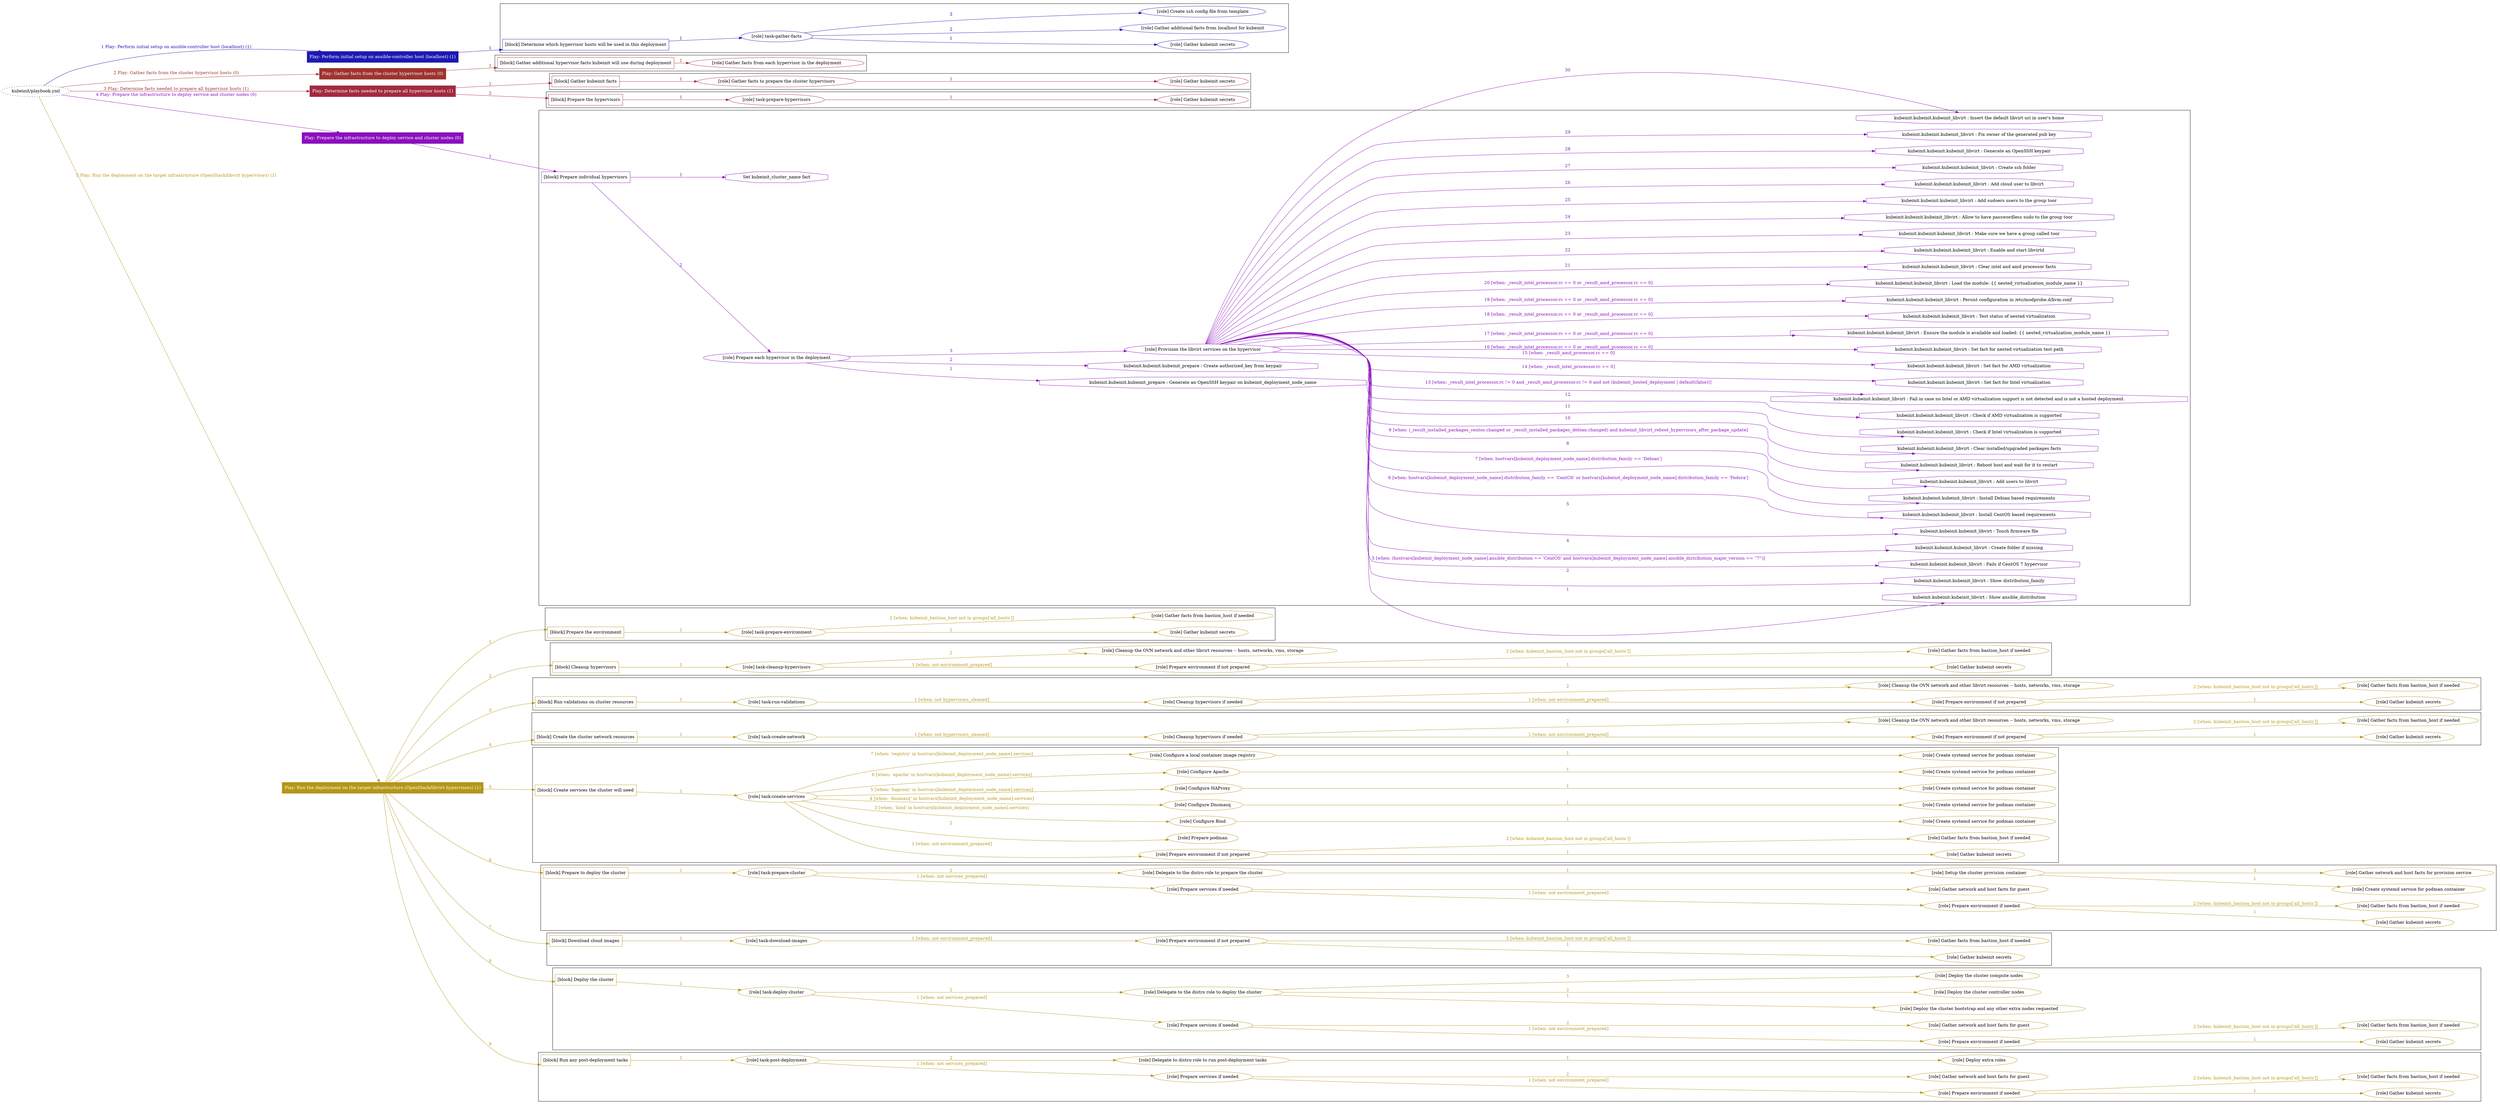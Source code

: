 digraph {
	graph [concentrate=true ordering=in rankdir=LR ratio=fill]
	edge [esep=5 sep=10]
	"kubeinit/playbook.yml" [URL="/home/runner/work/kubeinit/kubeinit/kubeinit/playbook.yml" id=playbook_0350894a style=dotted]
	"kubeinit/playbook.yml" -> play_19c5235b [label="1 Play: Perform initial setup on ansible-controller host (localhost) (1)" color="#1d19b3" fontcolor="#1d19b3" id=edge_play_19c5235b labeltooltip="1 Play: Perform initial setup on ansible-controller host (localhost) (1)" tooltip="1 Play: Perform initial setup on ansible-controller host (localhost) (1)"]
	subgraph "Play: Perform initial setup on ansible-controller host (localhost) (1)" {
		play_19c5235b [label="Play: Perform initial setup on ansible-controller host (localhost) (1)" URL="/home/runner/work/kubeinit/kubeinit/kubeinit/playbook.yml" color="#1d19b3" fontcolor="#ffffff" id=play_19c5235b shape=box style=filled tooltip=localhost]
		play_19c5235b -> block_8a6db31e [label=1 color="#1d19b3" fontcolor="#1d19b3" id=edge_block_8a6db31e labeltooltip=1 tooltip=1]
		subgraph cluster_block_8a6db31e {
			block_8a6db31e [label="[block] Determine which hypervisor hosts will be used in this deployment" URL="/home/runner/work/kubeinit/kubeinit/kubeinit/playbook.yml" color="#1d19b3" id=block_8a6db31e labeltooltip="Determine which hypervisor hosts will be used in this deployment" shape=box tooltip="Determine which hypervisor hosts will be used in this deployment"]
			block_8a6db31e -> role_25fdaf60 [label="1 " color="#1d19b3" fontcolor="#1d19b3" id=edge_role_25fdaf60 labeltooltip="1 " tooltip="1 "]
			subgraph "task-gather-facts" {
				role_25fdaf60 [label="[role] task-gather-facts" URL="/home/runner/work/kubeinit/kubeinit/kubeinit/playbook.yml" color="#1d19b3" id=role_25fdaf60 tooltip="task-gather-facts"]
				role_25fdaf60 -> role_ac563112 [label="1 " color="#1d19b3" fontcolor="#1d19b3" id=edge_role_ac563112 labeltooltip="1 " tooltip="1 "]
				subgraph "Gather kubeinit secrets" {
					role_ac563112 [label="[role] Gather kubeinit secrets" URL="/home/runner/.ansible/collections/ansible_collections/kubeinit/kubeinit/roles/kubeinit_prepare/tasks/build_hypervisors_group.yml" color="#1d19b3" id=role_ac563112 tooltip="Gather kubeinit secrets"]
				}
				role_25fdaf60 -> role_3962bf7d [label="2 " color="#1d19b3" fontcolor="#1d19b3" id=edge_role_3962bf7d labeltooltip="2 " tooltip="2 "]
				subgraph "Gather additional facts from localhost for kubeinit" {
					role_3962bf7d [label="[role] Gather additional facts from localhost for kubeinit" URL="/home/runner/.ansible/collections/ansible_collections/kubeinit/kubeinit/roles/kubeinit_prepare/tasks/build_hypervisors_group.yml" color="#1d19b3" id=role_3962bf7d tooltip="Gather additional facts from localhost for kubeinit"]
				}
				role_25fdaf60 -> role_1903cac0 [label="3 " color="#1d19b3" fontcolor="#1d19b3" id=edge_role_1903cac0 labeltooltip="3 " tooltip="3 "]
				subgraph "Create ssh config file from template" {
					role_1903cac0 [label="[role] Create ssh config file from template" URL="/home/runner/.ansible/collections/ansible_collections/kubeinit/kubeinit/roles/kubeinit_prepare/tasks/build_hypervisors_group.yml" color="#1d19b3" id=role_1903cac0 tooltip="Create ssh config file from template"]
				}
			}
		}
	}
	"kubeinit/playbook.yml" -> play_1e828019 [label="2 Play: Gather facts from the cluster hypervisor hosts (0)" color="#9e332e" fontcolor="#9e332e" id=edge_play_1e828019 labeltooltip="2 Play: Gather facts from the cluster hypervisor hosts (0)" tooltip="2 Play: Gather facts from the cluster hypervisor hosts (0)"]
	subgraph "Play: Gather facts from the cluster hypervisor hosts (0)" {
		play_1e828019 [label="Play: Gather facts from the cluster hypervisor hosts (0)" URL="/home/runner/work/kubeinit/kubeinit/kubeinit/playbook.yml" color="#9e332e" fontcolor="#ffffff" id=play_1e828019 shape=box style=filled tooltip="Play: Gather facts from the cluster hypervisor hosts (0)"]
		play_1e828019 -> block_4dcaad72 [label=1 color="#9e332e" fontcolor="#9e332e" id=edge_block_4dcaad72 labeltooltip=1 tooltip=1]
		subgraph cluster_block_4dcaad72 {
			block_4dcaad72 [label="[block] Gather additional hypervisor facts kubeinit will use during deployment" URL="/home/runner/work/kubeinit/kubeinit/kubeinit/playbook.yml" color="#9e332e" id=block_4dcaad72 labeltooltip="Gather additional hypervisor facts kubeinit will use during deployment" shape=box tooltip="Gather additional hypervisor facts kubeinit will use during deployment"]
			block_4dcaad72 -> role_9c156bfb [label="1 " color="#9e332e" fontcolor="#9e332e" id=edge_role_9c156bfb labeltooltip="1 " tooltip="1 "]
			subgraph "Gather facts from each hypervisor in the deployment" {
				role_9c156bfb [label="[role] Gather facts from each hypervisor in the deployment" URL="/home/runner/work/kubeinit/kubeinit/kubeinit/playbook.yml" color="#9e332e" id=role_9c156bfb tooltip="Gather facts from each hypervisor in the deployment"]
			}
		}
	}
	"kubeinit/playbook.yml" -> play_ba91c27b [label="3 Play: Determine facts needed to prepare all hypervisor hosts (1)" color="#a22a40" fontcolor="#a22a40" id=edge_play_ba91c27b labeltooltip="3 Play: Determine facts needed to prepare all hypervisor hosts (1)" tooltip="3 Play: Determine facts needed to prepare all hypervisor hosts (1)"]
	subgraph "Play: Determine facts needed to prepare all hypervisor hosts (1)" {
		play_ba91c27b [label="Play: Determine facts needed to prepare all hypervisor hosts (1)" URL="/home/runner/work/kubeinit/kubeinit/kubeinit/playbook.yml" color="#a22a40" fontcolor="#ffffff" id=play_ba91c27b shape=box style=filled tooltip=localhost]
		play_ba91c27b -> block_dee9cdbf [label=1 color="#a22a40" fontcolor="#a22a40" id=edge_block_dee9cdbf labeltooltip=1 tooltip=1]
		subgraph cluster_block_dee9cdbf {
			block_dee9cdbf [label="[block] Gather kubeinit facts" URL="/home/runner/work/kubeinit/kubeinit/kubeinit/playbook.yml" color="#a22a40" id=block_dee9cdbf labeltooltip="Gather kubeinit facts" shape=box tooltip="Gather kubeinit facts"]
			block_dee9cdbf -> role_d4300f8a [label="1 " color="#a22a40" fontcolor="#a22a40" id=edge_role_d4300f8a labeltooltip="1 " tooltip="1 "]
			subgraph "Gather facts to prepare the cluster hypervisors" {
				role_d4300f8a [label="[role] Gather facts to prepare the cluster hypervisors" URL="/home/runner/work/kubeinit/kubeinit/kubeinit/playbook.yml" color="#a22a40" id=role_d4300f8a tooltip="Gather facts to prepare the cluster hypervisors"]
				role_d4300f8a -> role_09cb0244 [label="1 " color="#a22a40" fontcolor="#a22a40" id=edge_role_09cb0244 labeltooltip="1 " tooltip="1 "]
				subgraph "Gather kubeinit secrets" {
					role_09cb0244 [label="[role] Gather kubeinit secrets" URL="/home/runner/.ansible/collections/ansible_collections/kubeinit/kubeinit/roles/kubeinit_prepare/tasks/gather_kubeinit_facts.yml" color="#a22a40" id=role_09cb0244 tooltip="Gather kubeinit secrets"]
				}
			}
		}
		play_ba91c27b -> block_df673231 [label=2 color="#a22a40" fontcolor="#a22a40" id=edge_block_df673231 labeltooltip=2 tooltip=2]
		subgraph cluster_block_df673231 {
			block_df673231 [label="[block] Prepare the hypervisors" URL="/home/runner/work/kubeinit/kubeinit/kubeinit/playbook.yml" color="#a22a40" id=block_df673231 labeltooltip="Prepare the hypervisors" shape=box tooltip="Prepare the hypervisors"]
			block_df673231 -> role_241bedc0 [label="1 " color="#a22a40" fontcolor="#a22a40" id=edge_role_241bedc0 labeltooltip="1 " tooltip="1 "]
			subgraph "task-prepare-hypervisors" {
				role_241bedc0 [label="[role] task-prepare-hypervisors" URL="/home/runner/work/kubeinit/kubeinit/kubeinit/playbook.yml" color="#a22a40" id=role_241bedc0 tooltip="task-prepare-hypervisors"]
				role_241bedc0 -> role_f5225b3a [label="1 " color="#a22a40" fontcolor="#a22a40" id=edge_role_f5225b3a labeltooltip="1 " tooltip="1 "]
				subgraph "Gather kubeinit secrets" {
					role_f5225b3a [label="[role] Gather kubeinit secrets" URL="/home/runner/.ansible/collections/ansible_collections/kubeinit/kubeinit/roles/kubeinit_prepare/tasks/gather_kubeinit_facts.yml" color="#a22a40" id=role_f5225b3a tooltip="Gather kubeinit secrets"]
				}
			}
		}
	}
	"kubeinit/playbook.yml" -> play_9fb0e1be [label="4 Play: Prepare the infrastructure to deploy service and cluster nodes (0)" color="#8b0fbd" fontcolor="#8b0fbd" id=edge_play_9fb0e1be labeltooltip="4 Play: Prepare the infrastructure to deploy service and cluster nodes (0)" tooltip="4 Play: Prepare the infrastructure to deploy service and cluster nodes (0)"]
	subgraph "Play: Prepare the infrastructure to deploy service and cluster nodes (0)" {
		play_9fb0e1be [label="Play: Prepare the infrastructure to deploy service and cluster nodes (0)" URL="/home/runner/work/kubeinit/kubeinit/kubeinit/playbook.yml" color="#8b0fbd" fontcolor="#ffffff" id=play_9fb0e1be shape=box style=filled tooltip="Play: Prepare the infrastructure to deploy service and cluster nodes (0)"]
		play_9fb0e1be -> block_cb4f2266 [label=1 color="#8b0fbd" fontcolor="#8b0fbd" id=edge_block_cb4f2266 labeltooltip=1 tooltip=1]
		subgraph cluster_block_cb4f2266 {
			block_cb4f2266 [label="[block] Prepare individual hypervisors" URL="/home/runner/work/kubeinit/kubeinit/kubeinit/playbook.yml" color="#8b0fbd" id=block_cb4f2266 labeltooltip="Prepare individual hypervisors" shape=box tooltip="Prepare individual hypervisors"]
			block_cb4f2266 -> role_d38999e3 [label="2 " color="#8b0fbd" fontcolor="#8b0fbd" id=edge_role_d38999e3 labeltooltip="2 " tooltip="2 "]
			subgraph "Prepare each hypervisor in the deployment" {
				role_d38999e3 [label="[role] Prepare each hypervisor in the deployment" URL="/home/runner/work/kubeinit/kubeinit/kubeinit/playbook.yml" color="#8b0fbd" id=role_d38999e3 tooltip="Prepare each hypervisor in the deployment"]
				task_e1cb5863 [label="kubeinit.kubeinit.kubeinit_prepare : Generate an OpenSSH keypair on kubeinit_deployment_node_name" URL="/home/runner/.ansible/collections/ansible_collections/kubeinit/kubeinit/roles/kubeinit_prepare/tasks/prepare_hypervisor.yml" color="#8b0fbd" id=task_e1cb5863 shape=octagon tooltip="kubeinit.kubeinit.kubeinit_prepare : Generate an OpenSSH keypair on kubeinit_deployment_node_name"]
				role_d38999e3 -> task_e1cb5863 [label="1 " color="#8b0fbd" fontcolor="#8b0fbd" id=edge_task_e1cb5863 labeltooltip="1 " tooltip="1 "]
				task_59c906df [label="kubeinit.kubeinit.kubeinit_prepare : Create authorized_key from keypair" URL="/home/runner/.ansible/collections/ansible_collections/kubeinit/kubeinit/roles/kubeinit_prepare/tasks/prepare_hypervisor.yml" color="#8b0fbd" id=task_59c906df shape=octagon tooltip="kubeinit.kubeinit.kubeinit_prepare : Create authorized_key from keypair"]
				role_d38999e3 -> task_59c906df [label="2 " color="#8b0fbd" fontcolor="#8b0fbd" id=edge_task_59c906df labeltooltip="2 " tooltip="2 "]
				role_d38999e3 -> role_ab8b27a6 [label="3 " color="#8b0fbd" fontcolor="#8b0fbd" id=edge_role_ab8b27a6 labeltooltip="3 " tooltip="3 "]
				subgraph "Provision the libvirt services on the hypervisor" {
					role_ab8b27a6 [label="[role] Provision the libvirt services on the hypervisor" URL="/home/runner/.ansible/collections/ansible_collections/kubeinit/kubeinit/roles/kubeinit_prepare/tasks/prepare_hypervisor.yml" color="#8b0fbd" id=role_ab8b27a6 tooltip="Provision the libvirt services on the hypervisor"]
					task_803dc228 [label="kubeinit.kubeinit.kubeinit_libvirt : Show ansible_distribution" URL="/home/runner/.ansible/collections/ansible_collections/kubeinit/kubeinit/roles/kubeinit_libvirt/tasks/main.yml" color="#8b0fbd" id=task_803dc228 shape=octagon tooltip="kubeinit.kubeinit.kubeinit_libvirt : Show ansible_distribution"]
					role_ab8b27a6 -> task_803dc228 [label="1 " color="#8b0fbd" fontcolor="#8b0fbd" id=edge_task_803dc228 labeltooltip="1 " tooltip="1 "]
					task_b21932aa [label="kubeinit.kubeinit.kubeinit_libvirt : Show distribution_family" URL="/home/runner/.ansible/collections/ansible_collections/kubeinit/kubeinit/roles/kubeinit_libvirt/tasks/main.yml" color="#8b0fbd" id=task_b21932aa shape=octagon tooltip="kubeinit.kubeinit.kubeinit_libvirt : Show distribution_family"]
					role_ab8b27a6 -> task_b21932aa [label="2 " color="#8b0fbd" fontcolor="#8b0fbd" id=edge_task_b21932aa labeltooltip="2 " tooltip="2 "]
					task_28faa8d1 [label="kubeinit.kubeinit.kubeinit_libvirt : Fails if CentOS 7 hypervisor" URL="/home/runner/.ansible/collections/ansible_collections/kubeinit/kubeinit/roles/kubeinit_libvirt/tasks/main.yml" color="#8b0fbd" id=task_28faa8d1 shape=octagon tooltip="kubeinit.kubeinit.kubeinit_libvirt : Fails if CentOS 7 hypervisor"]
					role_ab8b27a6 -> task_28faa8d1 [label="3 [when: (hostvars[kubeinit_deployment_node_name].ansible_distribution == 'CentOS' and hostvars[kubeinit_deployment_node_name].ansible_distribution_major_version == \"7\")]" color="#8b0fbd" fontcolor="#8b0fbd" id=edge_task_28faa8d1 labeltooltip="3 [when: (hostvars[kubeinit_deployment_node_name].ansible_distribution == 'CentOS' and hostvars[kubeinit_deployment_node_name].ansible_distribution_major_version == \"7\")]" tooltip="3 [when: (hostvars[kubeinit_deployment_node_name].ansible_distribution == 'CentOS' and hostvars[kubeinit_deployment_node_name].ansible_distribution_major_version == \"7\")]"]
					task_64fa6beb [label="kubeinit.kubeinit.kubeinit_libvirt : Create folder if missing" URL="/home/runner/.ansible/collections/ansible_collections/kubeinit/kubeinit/roles/kubeinit_libvirt/tasks/main.yml" color="#8b0fbd" id=task_64fa6beb shape=octagon tooltip="kubeinit.kubeinit.kubeinit_libvirt : Create folder if missing"]
					role_ab8b27a6 -> task_64fa6beb [label="4 " color="#8b0fbd" fontcolor="#8b0fbd" id=edge_task_64fa6beb labeltooltip="4 " tooltip="4 "]
					task_b919dddc [label="kubeinit.kubeinit.kubeinit_libvirt : Touch firmware file" URL="/home/runner/.ansible/collections/ansible_collections/kubeinit/kubeinit/roles/kubeinit_libvirt/tasks/main.yml" color="#8b0fbd" id=task_b919dddc shape=octagon tooltip="kubeinit.kubeinit.kubeinit_libvirt : Touch firmware file"]
					role_ab8b27a6 -> task_b919dddc [label="5 " color="#8b0fbd" fontcolor="#8b0fbd" id=edge_task_b919dddc labeltooltip="5 " tooltip="5 "]
					task_89882641 [label="kubeinit.kubeinit.kubeinit_libvirt : Install CentOS based requirements" URL="/home/runner/.ansible/collections/ansible_collections/kubeinit/kubeinit/roles/kubeinit_libvirt/tasks/main.yml" color="#8b0fbd" id=task_89882641 shape=octagon tooltip="kubeinit.kubeinit.kubeinit_libvirt : Install CentOS based requirements"]
					role_ab8b27a6 -> task_89882641 [label="6 [when: hostvars[kubeinit_deployment_node_name].distribution_family == 'CentOS' or hostvars[kubeinit_deployment_node_name].distribution_family == 'Fedora']" color="#8b0fbd" fontcolor="#8b0fbd" id=edge_task_89882641 labeltooltip="6 [when: hostvars[kubeinit_deployment_node_name].distribution_family == 'CentOS' or hostvars[kubeinit_deployment_node_name].distribution_family == 'Fedora']" tooltip="6 [when: hostvars[kubeinit_deployment_node_name].distribution_family == 'CentOS' or hostvars[kubeinit_deployment_node_name].distribution_family == 'Fedora']"]
					task_6fffe2a1 [label="kubeinit.kubeinit.kubeinit_libvirt : Install Debian based requirements" URL="/home/runner/.ansible/collections/ansible_collections/kubeinit/kubeinit/roles/kubeinit_libvirt/tasks/main.yml" color="#8b0fbd" id=task_6fffe2a1 shape=octagon tooltip="kubeinit.kubeinit.kubeinit_libvirt : Install Debian based requirements"]
					role_ab8b27a6 -> task_6fffe2a1 [label="7 [when: hostvars[kubeinit_deployment_node_name].distribution_family == 'Debian']" color="#8b0fbd" fontcolor="#8b0fbd" id=edge_task_6fffe2a1 labeltooltip="7 [when: hostvars[kubeinit_deployment_node_name].distribution_family == 'Debian']" tooltip="7 [when: hostvars[kubeinit_deployment_node_name].distribution_family == 'Debian']"]
					task_39c2f0be [label="kubeinit.kubeinit.kubeinit_libvirt : Add users to libvirt" URL="/home/runner/.ansible/collections/ansible_collections/kubeinit/kubeinit/roles/kubeinit_libvirt/tasks/main.yml" color="#8b0fbd" id=task_39c2f0be shape=octagon tooltip="kubeinit.kubeinit.kubeinit_libvirt : Add users to libvirt"]
					role_ab8b27a6 -> task_39c2f0be [label="8 " color="#8b0fbd" fontcolor="#8b0fbd" id=edge_task_39c2f0be labeltooltip="8 " tooltip="8 "]
					task_0ddf86c4 [label="kubeinit.kubeinit.kubeinit_libvirt : Reboot host and wait for it to restart" URL="/home/runner/.ansible/collections/ansible_collections/kubeinit/kubeinit/roles/kubeinit_libvirt/tasks/main.yml" color="#8b0fbd" id=task_0ddf86c4 shape=octagon tooltip="kubeinit.kubeinit.kubeinit_libvirt : Reboot host and wait for it to restart"]
					role_ab8b27a6 -> task_0ddf86c4 [label="9 [when: (_result_installed_packages_centos.changed or _result_installed_packages_debian.changed) and kubeinit_libvirt_reboot_hypervisors_after_package_update]" color="#8b0fbd" fontcolor="#8b0fbd" id=edge_task_0ddf86c4 labeltooltip="9 [when: (_result_installed_packages_centos.changed or _result_installed_packages_debian.changed) and kubeinit_libvirt_reboot_hypervisors_after_package_update]" tooltip="9 [when: (_result_installed_packages_centos.changed or _result_installed_packages_debian.changed) and kubeinit_libvirt_reboot_hypervisors_after_package_update]"]
					task_b7c74c99 [label="kubeinit.kubeinit.kubeinit_libvirt : Clear installed/upgraded packages facts" URL="/home/runner/.ansible/collections/ansible_collections/kubeinit/kubeinit/roles/kubeinit_libvirt/tasks/main.yml" color="#8b0fbd" id=task_b7c74c99 shape=octagon tooltip="kubeinit.kubeinit.kubeinit_libvirt : Clear installed/upgraded packages facts"]
					role_ab8b27a6 -> task_b7c74c99 [label="10 " color="#8b0fbd" fontcolor="#8b0fbd" id=edge_task_b7c74c99 labeltooltip="10 " tooltip="10 "]
					task_76a0dd74 [label="kubeinit.kubeinit.kubeinit_libvirt : Check if Intel virtualization is supported" URL="/home/runner/.ansible/collections/ansible_collections/kubeinit/kubeinit/roles/kubeinit_libvirt/tasks/main.yml" color="#8b0fbd" id=task_76a0dd74 shape=octagon tooltip="kubeinit.kubeinit.kubeinit_libvirt : Check if Intel virtualization is supported"]
					role_ab8b27a6 -> task_76a0dd74 [label="11 " color="#8b0fbd" fontcolor="#8b0fbd" id=edge_task_76a0dd74 labeltooltip="11 " tooltip="11 "]
					task_2b700d88 [label="kubeinit.kubeinit.kubeinit_libvirt : Check if AMD virtualization is supported" URL="/home/runner/.ansible/collections/ansible_collections/kubeinit/kubeinit/roles/kubeinit_libvirt/tasks/main.yml" color="#8b0fbd" id=task_2b700d88 shape=octagon tooltip="kubeinit.kubeinit.kubeinit_libvirt : Check if AMD virtualization is supported"]
					role_ab8b27a6 -> task_2b700d88 [label="12 " color="#8b0fbd" fontcolor="#8b0fbd" id=edge_task_2b700d88 labeltooltip="12 " tooltip="12 "]
					task_d3463a18 [label="kubeinit.kubeinit.kubeinit_libvirt : Fail in case no Intel or AMD virtualization support is not detected and is not a hosted deployment." URL="/home/runner/.ansible/collections/ansible_collections/kubeinit/kubeinit/roles/kubeinit_libvirt/tasks/main.yml" color="#8b0fbd" id=task_d3463a18 shape=octagon tooltip="kubeinit.kubeinit.kubeinit_libvirt : Fail in case no Intel or AMD virtualization support is not detected and is not a hosted deployment."]
					role_ab8b27a6 -> task_d3463a18 [label="13 [when: _result_intel_processor.rc != 0 and _result_amd_processor.rc != 0 and not (kubeinit_hosted_deployment | default(false))]" color="#8b0fbd" fontcolor="#8b0fbd" id=edge_task_d3463a18 labeltooltip="13 [when: _result_intel_processor.rc != 0 and _result_amd_processor.rc != 0 and not (kubeinit_hosted_deployment | default(false))]" tooltip="13 [when: _result_intel_processor.rc != 0 and _result_amd_processor.rc != 0 and not (kubeinit_hosted_deployment | default(false))]"]
					task_0d58467b [label="kubeinit.kubeinit.kubeinit_libvirt : Set fact for Intel virtualization" URL="/home/runner/.ansible/collections/ansible_collections/kubeinit/kubeinit/roles/kubeinit_libvirt/tasks/main.yml" color="#8b0fbd" id=task_0d58467b shape=octagon tooltip="kubeinit.kubeinit.kubeinit_libvirt : Set fact for Intel virtualization"]
					role_ab8b27a6 -> task_0d58467b [label="14 [when: _result_intel_processor.rc == 0]" color="#8b0fbd" fontcolor="#8b0fbd" id=edge_task_0d58467b labeltooltip="14 [when: _result_intel_processor.rc == 0]" tooltip="14 [when: _result_intel_processor.rc == 0]"]
					task_95cf2c5a [label="kubeinit.kubeinit.kubeinit_libvirt : Set fact for AMD virtualization" URL="/home/runner/.ansible/collections/ansible_collections/kubeinit/kubeinit/roles/kubeinit_libvirt/tasks/main.yml" color="#8b0fbd" id=task_95cf2c5a shape=octagon tooltip="kubeinit.kubeinit.kubeinit_libvirt : Set fact for AMD virtualization"]
					role_ab8b27a6 -> task_95cf2c5a [label="15 [when: _result_amd_processor.rc == 0]" color="#8b0fbd" fontcolor="#8b0fbd" id=edge_task_95cf2c5a labeltooltip="15 [when: _result_amd_processor.rc == 0]" tooltip="15 [when: _result_amd_processor.rc == 0]"]
					task_80c2d09b [label="kubeinit.kubeinit.kubeinit_libvirt : Set fact for nested virtualization test path" URL="/home/runner/.ansible/collections/ansible_collections/kubeinit/kubeinit/roles/kubeinit_libvirt/tasks/main.yml" color="#8b0fbd" id=task_80c2d09b shape=octagon tooltip="kubeinit.kubeinit.kubeinit_libvirt : Set fact for nested virtualization test path"]
					role_ab8b27a6 -> task_80c2d09b [label="16 [when: _result_intel_processor.rc == 0 or _result_amd_processor.rc == 0]" color="#8b0fbd" fontcolor="#8b0fbd" id=edge_task_80c2d09b labeltooltip="16 [when: _result_intel_processor.rc == 0 or _result_amd_processor.rc == 0]" tooltip="16 [when: _result_intel_processor.rc == 0 or _result_amd_processor.rc == 0]"]
					task_cadfaf89 [label="kubeinit.kubeinit.kubeinit_libvirt : Ensure the module is available and loaded: {{ nested_virtualization_module_name }}" URL="/home/runner/.ansible/collections/ansible_collections/kubeinit/kubeinit/roles/kubeinit_libvirt/tasks/main.yml" color="#8b0fbd" id=task_cadfaf89 shape=octagon tooltip="kubeinit.kubeinit.kubeinit_libvirt : Ensure the module is available and loaded: {{ nested_virtualization_module_name }}"]
					role_ab8b27a6 -> task_cadfaf89 [label="17 [when: _result_intel_processor.rc == 0 or _result_amd_processor.rc == 0]" color="#8b0fbd" fontcolor="#8b0fbd" id=edge_task_cadfaf89 labeltooltip="17 [when: _result_intel_processor.rc == 0 or _result_amd_processor.rc == 0]" tooltip="17 [when: _result_intel_processor.rc == 0 or _result_amd_processor.rc == 0]"]
					task_589c8aa0 [label="kubeinit.kubeinit.kubeinit_libvirt : Test status of nested virtualization" URL="/home/runner/.ansible/collections/ansible_collections/kubeinit/kubeinit/roles/kubeinit_libvirt/tasks/main.yml" color="#8b0fbd" id=task_589c8aa0 shape=octagon tooltip="kubeinit.kubeinit.kubeinit_libvirt : Test status of nested virtualization"]
					role_ab8b27a6 -> task_589c8aa0 [label="18 [when: _result_intel_processor.rc == 0 or _result_amd_processor.rc == 0]" color="#8b0fbd" fontcolor="#8b0fbd" id=edge_task_589c8aa0 labeltooltip="18 [when: _result_intel_processor.rc == 0 or _result_amd_processor.rc == 0]" tooltip="18 [when: _result_intel_processor.rc == 0 or _result_amd_processor.rc == 0]"]
					task_56dd273b [label="kubeinit.kubeinit.kubeinit_libvirt : Persist configuration in /etc/modprobe.d/kvm.conf" URL="/home/runner/.ansible/collections/ansible_collections/kubeinit/kubeinit/roles/kubeinit_libvirt/tasks/main.yml" color="#8b0fbd" id=task_56dd273b shape=octagon tooltip="kubeinit.kubeinit.kubeinit_libvirt : Persist configuration in /etc/modprobe.d/kvm.conf"]
					role_ab8b27a6 -> task_56dd273b [label="19 [when: _result_intel_processor.rc == 0 or _result_amd_processor.rc == 0]" color="#8b0fbd" fontcolor="#8b0fbd" id=edge_task_56dd273b labeltooltip="19 [when: _result_intel_processor.rc == 0 or _result_amd_processor.rc == 0]" tooltip="19 [when: _result_intel_processor.rc == 0 or _result_amd_processor.rc == 0]"]
					task_dcc988af [label="kubeinit.kubeinit.kubeinit_libvirt : Load the module: {{ nested_virtualization_module_name }}" URL="/home/runner/.ansible/collections/ansible_collections/kubeinit/kubeinit/roles/kubeinit_libvirt/tasks/main.yml" color="#8b0fbd" id=task_dcc988af shape=octagon tooltip="kubeinit.kubeinit.kubeinit_libvirt : Load the module: {{ nested_virtualization_module_name }}"]
					role_ab8b27a6 -> task_dcc988af [label="20 [when: _result_intel_processor.rc == 0 or _result_amd_processor.rc == 0]" color="#8b0fbd" fontcolor="#8b0fbd" id=edge_task_dcc988af labeltooltip="20 [when: _result_intel_processor.rc == 0 or _result_amd_processor.rc == 0]" tooltip="20 [when: _result_intel_processor.rc == 0 or _result_amd_processor.rc == 0]"]
					task_bbc7d8b8 [label="kubeinit.kubeinit.kubeinit_libvirt : Clear intel and amd processor facts" URL="/home/runner/.ansible/collections/ansible_collections/kubeinit/kubeinit/roles/kubeinit_libvirt/tasks/main.yml" color="#8b0fbd" id=task_bbc7d8b8 shape=octagon tooltip="kubeinit.kubeinit.kubeinit_libvirt : Clear intel and amd processor facts"]
					role_ab8b27a6 -> task_bbc7d8b8 [label="21 " color="#8b0fbd" fontcolor="#8b0fbd" id=edge_task_bbc7d8b8 labeltooltip="21 " tooltip="21 "]
					task_d33f009c [label="kubeinit.kubeinit.kubeinit_libvirt : Enable and start libvirtd" URL="/home/runner/.ansible/collections/ansible_collections/kubeinit/kubeinit/roles/kubeinit_libvirt/tasks/main.yml" color="#8b0fbd" id=task_d33f009c shape=octagon tooltip="kubeinit.kubeinit.kubeinit_libvirt : Enable and start libvirtd"]
					role_ab8b27a6 -> task_d33f009c [label="22 " color="#8b0fbd" fontcolor="#8b0fbd" id=edge_task_d33f009c labeltooltip="22 " tooltip="22 "]
					task_0ea6be33 [label="kubeinit.kubeinit.kubeinit_libvirt : Make sure we have a group called toor" URL="/home/runner/.ansible/collections/ansible_collections/kubeinit/kubeinit/roles/kubeinit_libvirt/tasks/60_create_cloud_user.yml" color="#8b0fbd" id=task_0ea6be33 shape=octagon tooltip="kubeinit.kubeinit.kubeinit_libvirt : Make sure we have a group called toor"]
					role_ab8b27a6 -> task_0ea6be33 [label="23 " color="#8b0fbd" fontcolor="#8b0fbd" id=edge_task_0ea6be33 labeltooltip="23 " tooltip="23 "]
					task_9c10d25e [label="kubeinit.kubeinit.kubeinit_libvirt : Allow to have passwordless sudo to the group toor" URL="/home/runner/.ansible/collections/ansible_collections/kubeinit/kubeinit/roles/kubeinit_libvirt/tasks/60_create_cloud_user.yml" color="#8b0fbd" id=task_9c10d25e shape=octagon tooltip="kubeinit.kubeinit.kubeinit_libvirt : Allow to have passwordless sudo to the group toor"]
					role_ab8b27a6 -> task_9c10d25e [label="24 " color="#8b0fbd" fontcolor="#8b0fbd" id=edge_task_9c10d25e labeltooltip="24 " tooltip="24 "]
					task_e324bba5 [label="kubeinit.kubeinit.kubeinit_libvirt : Add sudoers users to the group toor" URL="/home/runner/.ansible/collections/ansible_collections/kubeinit/kubeinit/roles/kubeinit_libvirt/tasks/60_create_cloud_user.yml" color="#8b0fbd" id=task_e324bba5 shape=octagon tooltip="kubeinit.kubeinit.kubeinit_libvirt : Add sudoers users to the group toor"]
					role_ab8b27a6 -> task_e324bba5 [label="25 " color="#8b0fbd" fontcolor="#8b0fbd" id=edge_task_e324bba5 labeltooltip="25 " tooltip="25 "]
					task_1d499823 [label="kubeinit.kubeinit.kubeinit_libvirt : Add cloud user to libvirt" URL="/home/runner/.ansible/collections/ansible_collections/kubeinit/kubeinit/roles/kubeinit_libvirt/tasks/60_create_cloud_user.yml" color="#8b0fbd" id=task_1d499823 shape=octagon tooltip="kubeinit.kubeinit.kubeinit_libvirt : Add cloud user to libvirt"]
					role_ab8b27a6 -> task_1d499823 [label="26 " color="#8b0fbd" fontcolor="#8b0fbd" id=edge_task_1d499823 labeltooltip="26 " tooltip="26 "]
					task_eaa15661 [label="kubeinit.kubeinit.kubeinit_libvirt : Create ssh folder" URL="/home/runner/.ansible/collections/ansible_collections/kubeinit/kubeinit/roles/kubeinit_libvirt/tasks/60_create_cloud_user.yml" color="#8b0fbd" id=task_eaa15661 shape=octagon tooltip="kubeinit.kubeinit.kubeinit_libvirt : Create ssh folder"]
					role_ab8b27a6 -> task_eaa15661 [label="27 " color="#8b0fbd" fontcolor="#8b0fbd" id=edge_task_eaa15661 labeltooltip="27 " tooltip="27 "]
					task_7e69650d [label="kubeinit.kubeinit.kubeinit_libvirt : Generate an OpenSSH keypair" URL="/home/runner/.ansible/collections/ansible_collections/kubeinit/kubeinit/roles/kubeinit_libvirt/tasks/60_create_cloud_user.yml" color="#8b0fbd" id=task_7e69650d shape=octagon tooltip="kubeinit.kubeinit.kubeinit_libvirt : Generate an OpenSSH keypair"]
					role_ab8b27a6 -> task_7e69650d [label="28 " color="#8b0fbd" fontcolor="#8b0fbd" id=edge_task_7e69650d labeltooltip="28 " tooltip="28 "]
					task_98bb4afe [label="kubeinit.kubeinit.kubeinit_libvirt : Fix owner of the generated pub key" URL="/home/runner/.ansible/collections/ansible_collections/kubeinit/kubeinit/roles/kubeinit_libvirt/tasks/60_create_cloud_user.yml" color="#8b0fbd" id=task_98bb4afe shape=octagon tooltip="kubeinit.kubeinit.kubeinit_libvirt : Fix owner of the generated pub key"]
					role_ab8b27a6 -> task_98bb4afe [label="29 " color="#8b0fbd" fontcolor="#8b0fbd" id=edge_task_98bb4afe labeltooltip="29 " tooltip="29 "]
					task_99fd22b5 [label="kubeinit.kubeinit.kubeinit_libvirt : Insert the default libvirt uri in user's home" URL="/home/runner/.ansible/collections/ansible_collections/kubeinit/kubeinit/roles/kubeinit_libvirt/tasks/60_create_cloud_user.yml" color="#8b0fbd" id=task_99fd22b5 shape=octagon tooltip="kubeinit.kubeinit.kubeinit_libvirt : Insert the default libvirt uri in user's home"]
					role_ab8b27a6 -> task_99fd22b5 [label="30 " color="#8b0fbd" fontcolor="#8b0fbd" id=edge_task_99fd22b5 labeltooltip="30 " tooltip="30 "]
				}
			}
			task_c1df09c6 [label="Set kubeinit_cluster_name fact" URL="/home/runner/work/kubeinit/kubeinit/kubeinit/playbook.yml" color="#8b0fbd" id=task_c1df09c6 shape=octagon tooltip="Set kubeinit_cluster_name fact"]
			block_cb4f2266 -> task_c1df09c6 [label="1 " color="#8b0fbd" fontcolor="#8b0fbd" id=edge_task_c1df09c6 labeltooltip="1 " tooltip="1 "]
		}
	}
	"kubeinit/playbook.yml" -> play_c5b618e4 [label="5 Play: Run the deployment on the target infrastructure (OpenStack/libvirt hypervisors) (1)" color="#b49618" fontcolor="#b49618" id=edge_play_c5b618e4 labeltooltip="5 Play: Run the deployment on the target infrastructure (OpenStack/libvirt hypervisors) (1)" tooltip="5 Play: Run the deployment on the target infrastructure (OpenStack/libvirt hypervisors) (1)"]
	subgraph "Play: Run the deployment on the target infrastructure (OpenStack/libvirt hypervisors) (1)" {
		play_c5b618e4 [label="Play: Run the deployment on the target infrastructure (OpenStack/libvirt hypervisors) (1)" URL="/home/runner/work/kubeinit/kubeinit/kubeinit/playbook.yml" color="#b49618" fontcolor="#ffffff" id=play_c5b618e4 shape=box style=filled tooltip=localhost]
		play_c5b618e4 -> block_a56c81cd [label=1 color="#b49618" fontcolor="#b49618" id=edge_block_a56c81cd labeltooltip=1 tooltip=1]
		subgraph cluster_block_a56c81cd {
			block_a56c81cd [label="[block] Prepare the environment" URL="/home/runner/work/kubeinit/kubeinit/kubeinit/playbook.yml" color="#b49618" id=block_a56c81cd labeltooltip="Prepare the environment" shape=box tooltip="Prepare the environment"]
			block_a56c81cd -> role_9a6269cb [label="1 " color="#b49618" fontcolor="#b49618" id=edge_role_9a6269cb labeltooltip="1 " tooltip="1 "]
			subgraph "task-prepare-environment" {
				role_9a6269cb [label="[role] task-prepare-environment" URL="/home/runner/work/kubeinit/kubeinit/kubeinit/playbook.yml" color="#b49618" id=role_9a6269cb tooltip="task-prepare-environment"]
				role_9a6269cb -> role_68da93a1 [label="1 " color="#b49618" fontcolor="#b49618" id=edge_role_68da93a1 labeltooltip="1 " tooltip="1 "]
				subgraph "Gather kubeinit secrets" {
					role_68da93a1 [label="[role] Gather kubeinit secrets" URL="/home/runner/.ansible/collections/ansible_collections/kubeinit/kubeinit/roles/kubeinit_prepare/tasks/gather_kubeinit_facts.yml" color="#b49618" id=role_68da93a1 tooltip="Gather kubeinit secrets"]
				}
				role_9a6269cb -> role_e93d8d12 [label="2 [when: kubeinit_bastion_host not in groups['all_hosts']]" color="#b49618" fontcolor="#b49618" id=edge_role_e93d8d12 labeltooltip="2 [when: kubeinit_bastion_host not in groups['all_hosts']]" tooltip="2 [when: kubeinit_bastion_host not in groups['all_hosts']]"]
				subgraph "Gather facts from bastion_host if needed" {
					role_e93d8d12 [label="[role] Gather facts from bastion_host if needed" URL="/home/runner/.ansible/collections/ansible_collections/kubeinit/kubeinit/roles/kubeinit_prepare/tasks/main.yml" color="#b49618" id=role_e93d8d12 tooltip="Gather facts from bastion_host if needed"]
				}
			}
		}
		play_c5b618e4 -> block_b3aca077 [label=2 color="#b49618" fontcolor="#b49618" id=edge_block_b3aca077 labeltooltip=2 tooltip=2]
		subgraph cluster_block_b3aca077 {
			block_b3aca077 [label="[block] Cleanup hypervisors" URL="/home/runner/work/kubeinit/kubeinit/kubeinit/playbook.yml" color="#b49618" id=block_b3aca077 labeltooltip="Cleanup hypervisors" shape=box tooltip="Cleanup hypervisors"]
			block_b3aca077 -> role_944c2f4b [label="1 " color="#b49618" fontcolor="#b49618" id=edge_role_944c2f4b labeltooltip="1 " tooltip="1 "]
			subgraph "task-cleanup-hypervisors" {
				role_944c2f4b [label="[role] task-cleanup-hypervisors" URL="/home/runner/work/kubeinit/kubeinit/kubeinit/playbook.yml" color="#b49618" id=role_944c2f4b tooltip="task-cleanup-hypervisors"]
				role_944c2f4b -> role_907565fc [label="1 [when: not environment_prepared]" color="#b49618" fontcolor="#b49618" id=edge_role_907565fc labeltooltip="1 [when: not environment_prepared]" tooltip="1 [when: not environment_prepared]"]
				subgraph "Prepare environment if not prepared" {
					role_907565fc [label="[role] Prepare environment if not prepared" URL="/home/runner/.ansible/collections/ansible_collections/kubeinit/kubeinit/roles/kubeinit_libvirt/tasks/cleanup_hypervisors.yml" color="#b49618" id=role_907565fc tooltip="Prepare environment if not prepared"]
					role_907565fc -> role_2290740f [label="1 " color="#b49618" fontcolor="#b49618" id=edge_role_2290740f labeltooltip="1 " tooltip="1 "]
					subgraph "Gather kubeinit secrets" {
						role_2290740f [label="[role] Gather kubeinit secrets" URL="/home/runner/.ansible/collections/ansible_collections/kubeinit/kubeinit/roles/kubeinit_prepare/tasks/gather_kubeinit_facts.yml" color="#b49618" id=role_2290740f tooltip="Gather kubeinit secrets"]
					}
					role_907565fc -> role_49d13426 [label="2 [when: kubeinit_bastion_host not in groups['all_hosts']]" color="#b49618" fontcolor="#b49618" id=edge_role_49d13426 labeltooltip="2 [when: kubeinit_bastion_host not in groups['all_hosts']]" tooltip="2 [when: kubeinit_bastion_host not in groups['all_hosts']]"]
					subgraph "Gather facts from bastion_host if needed" {
						role_49d13426 [label="[role] Gather facts from bastion_host if needed" URL="/home/runner/.ansible/collections/ansible_collections/kubeinit/kubeinit/roles/kubeinit_prepare/tasks/main.yml" color="#b49618" id=role_49d13426 tooltip="Gather facts from bastion_host if needed"]
					}
				}
				role_944c2f4b -> role_3054bab1 [label="2 " color="#b49618" fontcolor="#b49618" id=edge_role_3054bab1 labeltooltip="2 " tooltip="2 "]
				subgraph "Cleanup the OVN network and other libvirt resources -- hosts, networks, vms, storage" {
					role_3054bab1 [label="[role] Cleanup the OVN network and other libvirt resources -- hosts, networks, vms, storage" URL="/home/runner/.ansible/collections/ansible_collections/kubeinit/kubeinit/roles/kubeinit_libvirt/tasks/cleanup_hypervisors.yml" color="#b49618" id=role_3054bab1 tooltip="Cleanup the OVN network and other libvirt resources -- hosts, networks, vms, storage"]
				}
			}
		}
		play_c5b618e4 -> block_e1dd4246 [label=3 color="#b49618" fontcolor="#b49618" id=edge_block_e1dd4246 labeltooltip=3 tooltip=3]
		subgraph cluster_block_e1dd4246 {
			block_e1dd4246 [label="[block] Run validations on cluster resources" URL="/home/runner/work/kubeinit/kubeinit/kubeinit/playbook.yml" color="#b49618" id=block_e1dd4246 labeltooltip="Run validations on cluster resources" shape=box tooltip="Run validations on cluster resources"]
			block_e1dd4246 -> role_fa710a34 [label="1 " color="#b49618" fontcolor="#b49618" id=edge_role_fa710a34 labeltooltip="1 " tooltip="1 "]
			subgraph "task-run-validations" {
				role_fa710a34 [label="[role] task-run-validations" URL="/home/runner/work/kubeinit/kubeinit/kubeinit/playbook.yml" color="#b49618" id=role_fa710a34 tooltip="task-run-validations"]
				role_fa710a34 -> role_ce2a5564 [label="1 [when: not hypervisors_cleaned]" color="#b49618" fontcolor="#b49618" id=edge_role_ce2a5564 labeltooltip="1 [when: not hypervisors_cleaned]" tooltip="1 [when: not hypervisors_cleaned]"]
				subgraph "Cleanup hypervisors if needed" {
					role_ce2a5564 [label="[role] Cleanup hypervisors if needed" URL="/home/runner/.ansible/collections/ansible_collections/kubeinit/kubeinit/roles/kubeinit_validations/tasks/main.yml" color="#b49618" id=role_ce2a5564 tooltip="Cleanup hypervisors if needed"]
					role_ce2a5564 -> role_11dd8242 [label="1 [when: not environment_prepared]" color="#b49618" fontcolor="#b49618" id=edge_role_11dd8242 labeltooltip="1 [when: not environment_prepared]" tooltip="1 [when: not environment_prepared]"]
					subgraph "Prepare environment if not prepared" {
						role_11dd8242 [label="[role] Prepare environment if not prepared" URL="/home/runner/.ansible/collections/ansible_collections/kubeinit/kubeinit/roles/kubeinit_libvirt/tasks/cleanup_hypervisors.yml" color="#b49618" id=role_11dd8242 tooltip="Prepare environment if not prepared"]
						role_11dd8242 -> role_795ba803 [label="1 " color="#b49618" fontcolor="#b49618" id=edge_role_795ba803 labeltooltip="1 " tooltip="1 "]
						subgraph "Gather kubeinit secrets" {
							role_795ba803 [label="[role] Gather kubeinit secrets" URL="/home/runner/.ansible/collections/ansible_collections/kubeinit/kubeinit/roles/kubeinit_prepare/tasks/gather_kubeinit_facts.yml" color="#b49618" id=role_795ba803 tooltip="Gather kubeinit secrets"]
						}
						role_11dd8242 -> role_8cc222eb [label="2 [when: kubeinit_bastion_host not in groups['all_hosts']]" color="#b49618" fontcolor="#b49618" id=edge_role_8cc222eb labeltooltip="2 [when: kubeinit_bastion_host not in groups['all_hosts']]" tooltip="2 [when: kubeinit_bastion_host not in groups['all_hosts']]"]
						subgraph "Gather facts from bastion_host if needed" {
							role_8cc222eb [label="[role] Gather facts from bastion_host if needed" URL="/home/runner/.ansible/collections/ansible_collections/kubeinit/kubeinit/roles/kubeinit_prepare/tasks/main.yml" color="#b49618" id=role_8cc222eb tooltip="Gather facts from bastion_host if needed"]
						}
					}
					role_ce2a5564 -> role_cf222439 [label="2 " color="#b49618" fontcolor="#b49618" id=edge_role_cf222439 labeltooltip="2 " tooltip="2 "]
					subgraph "Cleanup the OVN network and other libvirt resources -- hosts, networks, vms, storage" {
						role_cf222439 [label="[role] Cleanup the OVN network and other libvirt resources -- hosts, networks, vms, storage" URL="/home/runner/.ansible/collections/ansible_collections/kubeinit/kubeinit/roles/kubeinit_libvirt/tasks/cleanup_hypervisors.yml" color="#b49618" id=role_cf222439 tooltip="Cleanup the OVN network and other libvirt resources -- hosts, networks, vms, storage"]
					}
				}
			}
		}
		play_c5b618e4 -> block_9ee640c3 [label=4 color="#b49618" fontcolor="#b49618" id=edge_block_9ee640c3 labeltooltip=4 tooltip=4]
		subgraph cluster_block_9ee640c3 {
			block_9ee640c3 [label="[block] Create the cluster network resources" URL="/home/runner/work/kubeinit/kubeinit/kubeinit/playbook.yml" color="#b49618" id=block_9ee640c3 labeltooltip="Create the cluster network resources" shape=box tooltip="Create the cluster network resources"]
			block_9ee640c3 -> role_31b9279f [label="1 " color="#b49618" fontcolor="#b49618" id=edge_role_31b9279f labeltooltip="1 " tooltip="1 "]
			subgraph "task-create-network" {
				role_31b9279f [label="[role] task-create-network" URL="/home/runner/work/kubeinit/kubeinit/kubeinit/playbook.yml" color="#b49618" id=role_31b9279f tooltip="task-create-network"]
				role_31b9279f -> role_1c0dc085 [label="1 [when: not hypervisors_cleaned]" color="#b49618" fontcolor="#b49618" id=edge_role_1c0dc085 labeltooltip="1 [when: not hypervisors_cleaned]" tooltip="1 [when: not hypervisors_cleaned]"]
				subgraph "Cleanup hypervisors if needed" {
					role_1c0dc085 [label="[role] Cleanup hypervisors if needed" URL="/home/runner/.ansible/collections/ansible_collections/kubeinit/kubeinit/roles/kubeinit_libvirt/tasks/create_network.yml" color="#b49618" id=role_1c0dc085 tooltip="Cleanup hypervisors if needed"]
					role_1c0dc085 -> role_071fb267 [label="1 [when: not environment_prepared]" color="#b49618" fontcolor="#b49618" id=edge_role_071fb267 labeltooltip="1 [when: not environment_prepared]" tooltip="1 [when: not environment_prepared]"]
					subgraph "Prepare environment if not prepared" {
						role_071fb267 [label="[role] Prepare environment if not prepared" URL="/home/runner/.ansible/collections/ansible_collections/kubeinit/kubeinit/roles/kubeinit_libvirt/tasks/cleanup_hypervisors.yml" color="#b49618" id=role_071fb267 tooltip="Prepare environment if not prepared"]
						role_071fb267 -> role_e2194d17 [label="1 " color="#b49618" fontcolor="#b49618" id=edge_role_e2194d17 labeltooltip="1 " tooltip="1 "]
						subgraph "Gather kubeinit secrets" {
							role_e2194d17 [label="[role] Gather kubeinit secrets" URL="/home/runner/.ansible/collections/ansible_collections/kubeinit/kubeinit/roles/kubeinit_prepare/tasks/gather_kubeinit_facts.yml" color="#b49618" id=role_e2194d17 tooltip="Gather kubeinit secrets"]
						}
						role_071fb267 -> role_b46e8b5c [label="2 [when: kubeinit_bastion_host not in groups['all_hosts']]" color="#b49618" fontcolor="#b49618" id=edge_role_b46e8b5c labeltooltip="2 [when: kubeinit_bastion_host not in groups['all_hosts']]" tooltip="2 [when: kubeinit_bastion_host not in groups['all_hosts']]"]
						subgraph "Gather facts from bastion_host if needed" {
							role_b46e8b5c [label="[role] Gather facts from bastion_host if needed" URL="/home/runner/.ansible/collections/ansible_collections/kubeinit/kubeinit/roles/kubeinit_prepare/tasks/main.yml" color="#b49618" id=role_b46e8b5c tooltip="Gather facts from bastion_host if needed"]
						}
					}
					role_1c0dc085 -> role_38a5f4fa [label="2 " color="#b49618" fontcolor="#b49618" id=edge_role_38a5f4fa labeltooltip="2 " tooltip="2 "]
					subgraph "Cleanup the OVN network and other libvirt resources -- hosts, networks, vms, storage" {
						role_38a5f4fa [label="[role] Cleanup the OVN network and other libvirt resources -- hosts, networks, vms, storage" URL="/home/runner/.ansible/collections/ansible_collections/kubeinit/kubeinit/roles/kubeinit_libvirt/tasks/cleanup_hypervisors.yml" color="#b49618" id=role_38a5f4fa tooltip="Cleanup the OVN network and other libvirt resources -- hosts, networks, vms, storage"]
					}
				}
			}
		}
		play_c5b618e4 -> block_44d981ea [label=5 color="#b49618" fontcolor="#b49618" id=edge_block_44d981ea labeltooltip=5 tooltip=5]
		subgraph cluster_block_44d981ea {
			block_44d981ea [label="[block] Create services the cluster will need" URL="/home/runner/work/kubeinit/kubeinit/kubeinit/playbook.yml" color="#b49618" id=block_44d981ea labeltooltip="Create services the cluster will need" shape=box tooltip="Create services the cluster will need"]
			block_44d981ea -> role_bb911701 [label="1 " color="#b49618" fontcolor="#b49618" id=edge_role_bb911701 labeltooltip="1 " tooltip="1 "]
			subgraph "task-create-services" {
				role_bb911701 [label="[role] task-create-services" URL="/home/runner/work/kubeinit/kubeinit/kubeinit/playbook.yml" color="#b49618" id=role_bb911701 tooltip="task-create-services"]
				role_bb911701 -> role_8f05d96b [label="1 [when: not environment_prepared]" color="#b49618" fontcolor="#b49618" id=edge_role_8f05d96b labeltooltip="1 [when: not environment_prepared]" tooltip="1 [when: not environment_prepared]"]
				subgraph "Prepare environment if not prepared" {
					role_8f05d96b [label="[role] Prepare environment if not prepared" URL="/home/runner/.ansible/collections/ansible_collections/kubeinit/kubeinit/roles/kubeinit_services/tasks/main.yml" color="#b49618" id=role_8f05d96b tooltip="Prepare environment if not prepared"]
					role_8f05d96b -> role_1dbfde6d [label="1 " color="#b49618" fontcolor="#b49618" id=edge_role_1dbfde6d labeltooltip="1 " tooltip="1 "]
					subgraph "Gather kubeinit secrets" {
						role_1dbfde6d [label="[role] Gather kubeinit secrets" URL="/home/runner/.ansible/collections/ansible_collections/kubeinit/kubeinit/roles/kubeinit_prepare/tasks/gather_kubeinit_facts.yml" color="#b49618" id=role_1dbfde6d tooltip="Gather kubeinit secrets"]
					}
					role_8f05d96b -> role_070ec9e6 [label="2 [when: kubeinit_bastion_host not in groups['all_hosts']]" color="#b49618" fontcolor="#b49618" id=edge_role_070ec9e6 labeltooltip="2 [when: kubeinit_bastion_host not in groups['all_hosts']]" tooltip="2 [when: kubeinit_bastion_host not in groups['all_hosts']]"]
					subgraph "Gather facts from bastion_host if needed" {
						role_070ec9e6 [label="[role] Gather facts from bastion_host if needed" URL="/home/runner/.ansible/collections/ansible_collections/kubeinit/kubeinit/roles/kubeinit_prepare/tasks/main.yml" color="#b49618" id=role_070ec9e6 tooltip="Gather facts from bastion_host if needed"]
					}
				}
				role_bb911701 -> role_1ec85afe [label="2 " color="#b49618" fontcolor="#b49618" id=edge_role_1ec85afe labeltooltip="2 " tooltip="2 "]
				subgraph "Prepare podman" {
					role_1ec85afe [label="[role] Prepare podman" URL="/home/runner/.ansible/collections/ansible_collections/kubeinit/kubeinit/roles/kubeinit_services/tasks/00_create_service_pod.yml" color="#b49618" id=role_1ec85afe tooltip="Prepare podman"]
				}
				role_bb911701 -> role_6e77c5b6 [label="3 [when: 'bind' in hostvars[kubeinit_deployment_node_name].services]" color="#b49618" fontcolor="#b49618" id=edge_role_6e77c5b6 labeltooltip="3 [when: 'bind' in hostvars[kubeinit_deployment_node_name].services]" tooltip="3 [when: 'bind' in hostvars[kubeinit_deployment_node_name].services]"]
				subgraph "Configure Bind" {
					role_6e77c5b6 [label="[role] Configure Bind" URL="/home/runner/.ansible/collections/ansible_collections/kubeinit/kubeinit/roles/kubeinit_services/tasks/start_services_containers.yml" color="#b49618" id=role_6e77c5b6 tooltip="Configure Bind"]
					role_6e77c5b6 -> role_6f0037b8 [label="1 " color="#b49618" fontcolor="#b49618" id=edge_role_6f0037b8 labeltooltip="1 " tooltip="1 "]
					subgraph "Create systemd service for podman container" {
						role_6f0037b8 [label="[role] Create systemd service for podman container" URL="/home/runner/.ansible/collections/ansible_collections/kubeinit/kubeinit/roles/kubeinit_bind/tasks/main.yml" color="#b49618" id=role_6f0037b8 tooltip="Create systemd service for podman container"]
					}
				}
				role_bb911701 -> role_aef457bc [label="4 [when: 'dnsmasq' in hostvars[kubeinit_deployment_node_name].services]" color="#b49618" fontcolor="#b49618" id=edge_role_aef457bc labeltooltip="4 [when: 'dnsmasq' in hostvars[kubeinit_deployment_node_name].services]" tooltip="4 [when: 'dnsmasq' in hostvars[kubeinit_deployment_node_name].services]"]
				subgraph "Configure Dnsmasq" {
					role_aef457bc [label="[role] Configure Dnsmasq" URL="/home/runner/.ansible/collections/ansible_collections/kubeinit/kubeinit/roles/kubeinit_services/tasks/start_services_containers.yml" color="#b49618" id=role_aef457bc tooltip="Configure Dnsmasq"]
					role_aef457bc -> role_232b0a0b [label="1 " color="#b49618" fontcolor="#b49618" id=edge_role_232b0a0b labeltooltip="1 " tooltip="1 "]
					subgraph "Create systemd service for podman container" {
						role_232b0a0b [label="[role] Create systemd service for podman container" URL="/home/runner/.ansible/collections/ansible_collections/kubeinit/kubeinit/roles/kubeinit_dnsmasq/tasks/main.yml" color="#b49618" id=role_232b0a0b tooltip="Create systemd service for podman container"]
					}
				}
				role_bb911701 -> role_d496e6dc [label="5 [when: 'haproxy' in hostvars[kubeinit_deployment_node_name].services]" color="#b49618" fontcolor="#b49618" id=edge_role_d496e6dc labeltooltip="5 [when: 'haproxy' in hostvars[kubeinit_deployment_node_name].services]" tooltip="5 [when: 'haproxy' in hostvars[kubeinit_deployment_node_name].services]"]
				subgraph "Configure HAProxy" {
					role_d496e6dc [label="[role] Configure HAProxy" URL="/home/runner/.ansible/collections/ansible_collections/kubeinit/kubeinit/roles/kubeinit_services/tasks/start_services_containers.yml" color="#b49618" id=role_d496e6dc tooltip="Configure HAProxy"]
					role_d496e6dc -> role_cbfe09da [label="1 " color="#b49618" fontcolor="#b49618" id=edge_role_cbfe09da labeltooltip="1 " tooltip="1 "]
					subgraph "Create systemd service for podman container" {
						role_cbfe09da [label="[role] Create systemd service for podman container" URL="/home/runner/.ansible/collections/ansible_collections/kubeinit/kubeinit/roles/kubeinit_haproxy/tasks/main.yml" color="#b49618" id=role_cbfe09da tooltip="Create systemd service for podman container"]
					}
				}
				role_bb911701 -> role_edf622a6 [label="6 [when: 'apache' in hostvars[kubeinit_deployment_node_name].services]" color="#b49618" fontcolor="#b49618" id=edge_role_edf622a6 labeltooltip="6 [when: 'apache' in hostvars[kubeinit_deployment_node_name].services]" tooltip="6 [when: 'apache' in hostvars[kubeinit_deployment_node_name].services]"]
				subgraph "Configure Apache" {
					role_edf622a6 [label="[role] Configure Apache" URL="/home/runner/.ansible/collections/ansible_collections/kubeinit/kubeinit/roles/kubeinit_services/tasks/start_services_containers.yml" color="#b49618" id=role_edf622a6 tooltip="Configure Apache"]
					role_edf622a6 -> role_0e490902 [label="1 " color="#b49618" fontcolor="#b49618" id=edge_role_0e490902 labeltooltip="1 " tooltip="1 "]
					subgraph "Create systemd service for podman container" {
						role_0e490902 [label="[role] Create systemd service for podman container" URL="/home/runner/.ansible/collections/ansible_collections/kubeinit/kubeinit/roles/kubeinit_apache/tasks/main.yml" color="#b49618" id=role_0e490902 tooltip="Create systemd service for podman container"]
					}
				}
				role_bb911701 -> role_1a95be74 [label="7 [when: 'registry' in hostvars[kubeinit_deployment_node_name].services]" color="#b49618" fontcolor="#b49618" id=edge_role_1a95be74 labeltooltip="7 [when: 'registry' in hostvars[kubeinit_deployment_node_name].services]" tooltip="7 [when: 'registry' in hostvars[kubeinit_deployment_node_name].services]"]
				subgraph "Configure a local container image registry" {
					role_1a95be74 [label="[role] Configure a local container image registry" URL="/home/runner/.ansible/collections/ansible_collections/kubeinit/kubeinit/roles/kubeinit_services/tasks/start_services_containers.yml" color="#b49618" id=role_1a95be74 tooltip="Configure a local container image registry"]
					role_1a95be74 -> role_05ef997d [label="1 " color="#b49618" fontcolor="#b49618" id=edge_role_05ef997d labeltooltip="1 " tooltip="1 "]
					subgraph "Create systemd service for podman container" {
						role_05ef997d [label="[role] Create systemd service for podman container" URL="/home/runner/.ansible/collections/ansible_collections/kubeinit/kubeinit/roles/kubeinit_registry/tasks/main.yml" color="#b49618" id=role_05ef997d tooltip="Create systemd service for podman container"]
					}
				}
			}
		}
		play_c5b618e4 -> block_57a26a03 [label=6 color="#b49618" fontcolor="#b49618" id=edge_block_57a26a03 labeltooltip=6 tooltip=6]
		subgraph cluster_block_57a26a03 {
			block_57a26a03 [label="[block] Prepare to deploy the cluster" URL="/home/runner/work/kubeinit/kubeinit/kubeinit/playbook.yml" color="#b49618" id=block_57a26a03 labeltooltip="Prepare to deploy the cluster" shape=box tooltip="Prepare to deploy the cluster"]
			block_57a26a03 -> role_38c76b6c [label="1 " color="#b49618" fontcolor="#b49618" id=edge_role_38c76b6c labeltooltip="1 " tooltip="1 "]
			subgraph "task-prepare-cluster" {
				role_38c76b6c [label="[role] task-prepare-cluster" URL="/home/runner/work/kubeinit/kubeinit/kubeinit/playbook.yml" color="#b49618" id=role_38c76b6c tooltip="task-prepare-cluster"]
				role_38c76b6c -> role_6e85ed41 [label="1 [when: not services_prepared]" color="#b49618" fontcolor="#b49618" id=edge_role_6e85ed41 labeltooltip="1 [when: not services_prepared]" tooltip="1 [when: not services_prepared]"]
				subgraph "Prepare services if needed" {
					role_6e85ed41 [label="[role] Prepare services if needed" URL="/home/runner/.ansible/collections/ansible_collections/kubeinit/kubeinit/roles/kubeinit_prepare/tasks/prepare_cluster.yml" color="#b49618" id=role_6e85ed41 tooltip="Prepare services if needed"]
					role_6e85ed41 -> role_6759f300 [label="1 [when: not environment_prepared]" color="#b49618" fontcolor="#b49618" id=edge_role_6759f300 labeltooltip="1 [when: not environment_prepared]" tooltip="1 [when: not environment_prepared]"]
					subgraph "Prepare environment if needed" {
						role_6759f300 [label="[role] Prepare environment if needed" URL="/home/runner/.ansible/collections/ansible_collections/kubeinit/kubeinit/roles/kubeinit_services/tasks/prepare_services.yml" color="#b49618" id=role_6759f300 tooltip="Prepare environment if needed"]
						role_6759f300 -> role_924692ca [label="1 " color="#b49618" fontcolor="#b49618" id=edge_role_924692ca labeltooltip="1 " tooltip="1 "]
						subgraph "Gather kubeinit secrets" {
							role_924692ca [label="[role] Gather kubeinit secrets" URL="/home/runner/.ansible/collections/ansible_collections/kubeinit/kubeinit/roles/kubeinit_prepare/tasks/gather_kubeinit_facts.yml" color="#b49618" id=role_924692ca tooltip="Gather kubeinit secrets"]
						}
						role_6759f300 -> role_697e52c5 [label="2 [when: kubeinit_bastion_host not in groups['all_hosts']]" color="#b49618" fontcolor="#b49618" id=edge_role_697e52c5 labeltooltip="2 [when: kubeinit_bastion_host not in groups['all_hosts']]" tooltip="2 [when: kubeinit_bastion_host not in groups['all_hosts']]"]
						subgraph "Gather facts from bastion_host if needed" {
							role_697e52c5 [label="[role] Gather facts from bastion_host if needed" URL="/home/runner/.ansible/collections/ansible_collections/kubeinit/kubeinit/roles/kubeinit_prepare/tasks/main.yml" color="#b49618" id=role_697e52c5 tooltip="Gather facts from bastion_host if needed"]
						}
					}
					role_6e85ed41 -> role_b68ccabf [label="2 " color="#b49618" fontcolor="#b49618" id=edge_role_b68ccabf labeltooltip="2 " tooltip="2 "]
					subgraph "Gather network and host facts for guest" {
						role_b68ccabf [label="[role] Gather network and host facts for guest" URL="/home/runner/.ansible/collections/ansible_collections/kubeinit/kubeinit/roles/kubeinit_services/tasks/prepare_services.yml" color="#b49618" id=role_b68ccabf tooltip="Gather network and host facts for guest"]
					}
				}
				role_38c76b6c -> role_a1c96c69 [label="2 " color="#b49618" fontcolor="#b49618" id=edge_role_a1c96c69 labeltooltip="2 " tooltip="2 "]
				subgraph "Delegate to the distro role to prepare the cluster" {
					role_a1c96c69 [label="[role] Delegate to the distro role to prepare the cluster" URL="/home/runner/.ansible/collections/ansible_collections/kubeinit/kubeinit/roles/kubeinit_prepare/tasks/prepare_cluster.yml" color="#b49618" id=role_a1c96c69 tooltip="Delegate to the distro role to prepare the cluster"]
					role_a1c96c69 -> role_74b64815 [label="1 " color="#b49618" fontcolor="#b49618" id=edge_role_74b64815 labeltooltip="1 " tooltip="1 "]
					subgraph "Setup the cluster provision container" {
						role_74b64815 [label="[role] Setup the cluster provision container" URL="/home/runner/.ansible/collections/ansible_collections/kubeinit/kubeinit/roles/kubeinit_openshift/tasks/prepare_cluster.yml" color="#b49618" id=role_74b64815 tooltip="Setup the cluster provision container"]
						role_74b64815 -> role_34754d00 [label="1 " color="#b49618" fontcolor="#b49618" id=edge_role_34754d00 labeltooltip="1 " tooltip="1 "]
						subgraph "Create systemd service for podman container" {
							role_34754d00 [label="[role] Create systemd service for podman container" URL="/home/runner/.ansible/collections/ansible_collections/kubeinit/kubeinit/roles/kubeinit_services/tasks/create_provision_container.yml" color="#b49618" id=role_34754d00 tooltip="Create systemd service for podman container"]
						}
						role_74b64815 -> role_6ddeaacd [label="2 " color="#b49618" fontcolor="#b49618" id=edge_role_6ddeaacd labeltooltip="2 " tooltip="2 "]
						subgraph "Gather network and host facts for provision service" {
							role_6ddeaacd [label="[role] Gather network and host facts for provision service" URL="/home/runner/.ansible/collections/ansible_collections/kubeinit/kubeinit/roles/kubeinit_services/tasks/create_provision_container.yml" color="#b49618" id=role_6ddeaacd tooltip="Gather network and host facts for provision service"]
						}
					}
				}
			}
		}
		play_c5b618e4 -> block_ae7f0518 [label=7 color="#b49618" fontcolor="#b49618" id=edge_block_ae7f0518 labeltooltip=7 tooltip=7]
		subgraph cluster_block_ae7f0518 {
			block_ae7f0518 [label="[block] Download cloud images" URL="/home/runner/work/kubeinit/kubeinit/kubeinit/playbook.yml" color="#b49618" id=block_ae7f0518 labeltooltip="Download cloud images" shape=box tooltip="Download cloud images"]
			block_ae7f0518 -> role_60003ed9 [label="1 " color="#b49618" fontcolor="#b49618" id=edge_role_60003ed9 labeltooltip="1 " tooltip="1 "]
			subgraph "task-download-images" {
				role_60003ed9 [label="[role] task-download-images" URL="/home/runner/work/kubeinit/kubeinit/kubeinit/playbook.yml" color="#b49618" id=role_60003ed9 tooltip="task-download-images"]
				role_60003ed9 -> role_6b7761f3 [label="1 [when: not environment_prepared]" color="#b49618" fontcolor="#b49618" id=edge_role_6b7761f3 labeltooltip="1 [when: not environment_prepared]" tooltip="1 [when: not environment_prepared]"]
				subgraph "Prepare environment if not prepared" {
					role_6b7761f3 [label="[role] Prepare environment if not prepared" URL="/home/runner/.ansible/collections/ansible_collections/kubeinit/kubeinit/roles/kubeinit_libvirt/tasks/download_cloud_images.yml" color="#b49618" id=role_6b7761f3 tooltip="Prepare environment if not prepared"]
					role_6b7761f3 -> role_aba46457 [label="1 " color="#b49618" fontcolor="#b49618" id=edge_role_aba46457 labeltooltip="1 " tooltip="1 "]
					subgraph "Gather kubeinit secrets" {
						role_aba46457 [label="[role] Gather kubeinit secrets" URL="/home/runner/.ansible/collections/ansible_collections/kubeinit/kubeinit/roles/kubeinit_prepare/tasks/gather_kubeinit_facts.yml" color="#b49618" id=role_aba46457 tooltip="Gather kubeinit secrets"]
					}
					role_6b7761f3 -> role_b9b63eac [label="2 [when: kubeinit_bastion_host not in groups['all_hosts']]" color="#b49618" fontcolor="#b49618" id=edge_role_b9b63eac labeltooltip="2 [when: kubeinit_bastion_host not in groups['all_hosts']]" tooltip="2 [when: kubeinit_bastion_host not in groups['all_hosts']]"]
					subgraph "Gather facts from bastion_host if needed" {
						role_b9b63eac [label="[role] Gather facts from bastion_host if needed" URL="/home/runner/.ansible/collections/ansible_collections/kubeinit/kubeinit/roles/kubeinit_prepare/tasks/main.yml" color="#b49618" id=role_b9b63eac tooltip="Gather facts from bastion_host if needed"]
					}
				}
			}
		}
		play_c5b618e4 -> block_c459eac7 [label=8 color="#b49618" fontcolor="#b49618" id=edge_block_c459eac7 labeltooltip=8 tooltip=8]
		subgraph cluster_block_c459eac7 {
			block_c459eac7 [label="[block] Deploy the cluster" URL="/home/runner/work/kubeinit/kubeinit/kubeinit/playbook.yml" color="#b49618" id=block_c459eac7 labeltooltip="Deploy the cluster" shape=box tooltip="Deploy the cluster"]
			block_c459eac7 -> role_a0b26878 [label="1 " color="#b49618" fontcolor="#b49618" id=edge_role_a0b26878 labeltooltip="1 " tooltip="1 "]
			subgraph "task-deploy-cluster" {
				role_a0b26878 [label="[role] task-deploy-cluster" URL="/home/runner/work/kubeinit/kubeinit/kubeinit/playbook.yml" color="#b49618" id=role_a0b26878 tooltip="task-deploy-cluster"]
				role_a0b26878 -> role_467a1db8 [label="1 [when: not services_prepared]" color="#b49618" fontcolor="#b49618" id=edge_role_467a1db8 labeltooltip="1 [when: not services_prepared]" tooltip="1 [when: not services_prepared]"]
				subgraph "Prepare services if needed" {
					role_467a1db8 [label="[role] Prepare services if needed" URL="/home/runner/.ansible/collections/ansible_collections/kubeinit/kubeinit/roles/kubeinit_prepare/tasks/deploy_cluster.yml" color="#b49618" id=role_467a1db8 tooltip="Prepare services if needed"]
					role_467a1db8 -> role_4ab687dc [label="1 [when: not environment_prepared]" color="#b49618" fontcolor="#b49618" id=edge_role_4ab687dc labeltooltip="1 [when: not environment_prepared]" tooltip="1 [when: not environment_prepared]"]
					subgraph "Prepare environment if needed" {
						role_4ab687dc [label="[role] Prepare environment if needed" URL="/home/runner/.ansible/collections/ansible_collections/kubeinit/kubeinit/roles/kubeinit_services/tasks/prepare_services.yml" color="#b49618" id=role_4ab687dc tooltip="Prepare environment if needed"]
						role_4ab687dc -> role_280a1176 [label="1 " color="#b49618" fontcolor="#b49618" id=edge_role_280a1176 labeltooltip="1 " tooltip="1 "]
						subgraph "Gather kubeinit secrets" {
							role_280a1176 [label="[role] Gather kubeinit secrets" URL="/home/runner/.ansible/collections/ansible_collections/kubeinit/kubeinit/roles/kubeinit_prepare/tasks/gather_kubeinit_facts.yml" color="#b49618" id=role_280a1176 tooltip="Gather kubeinit secrets"]
						}
						role_4ab687dc -> role_efa73198 [label="2 [when: kubeinit_bastion_host not in groups['all_hosts']]" color="#b49618" fontcolor="#b49618" id=edge_role_efa73198 labeltooltip="2 [when: kubeinit_bastion_host not in groups['all_hosts']]" tooltip="2 [when: kubeinit_bastion_host not in groups['all_hosts']]"]
						subgraph "Gather facts from bastion_host if needed" {
							role_efa73198 [label="[role] Gather facts from bastion_host if needed" URL="/home/runner/.ansible/collections/ansible_collections/kubeinit/kubeinit/roles/kubeinit_prepare/tasks/main.yml" color="#b49618" id=role_efa73198 tooltip="Gather facts from bastion_host if needed"]
						}
					}
					role_467a1db8 -> role_4eef38e1 [label="2 " color="#b49618" fontcolor="#b49618" id=edge_role_4eef38e1 labeltooltip="2 " tooltip="2 "]
					subgraph "Gather network and host facts for guest" {
						role_4eef38e1 [label="[role] Gather network and host facts for guest" URL="/home/runner/.ansible/collections/ansible_collections/kubeinit/kubeinit/roles/kubeinit_services/tasks/prepare_services.yml" color="#b49618" id=role_4eef38e1 tooltip="Gather network and host facts for guest"]
					}
				}
				role_a0b26878 -> role_8f91a5ac [label="2 " color="#b49618" fontcolor="#b49618" id=edge_role_8f91a5ac labeltooltip="2 " tooltip="2 "]
				subgraph "Delegate to the distro role to deploy the cluster" {
					role_8f91a5ac [label="[role] Delegate to the distro role to deploy the cluster" URL="/home/runner/.ansible/collections/ansible_collections/kubeinit/kubeinit/roles/kubeinit_prepare/tasks/deploy_cluster.yml" color="#b49618" id=role_8f91a5ac tooltip="Delegate to the distro role to deploy the cluster"]
					role_8f91a5ac -> role_8df5703e [label="1 " color="#b49618" fontcolor="#b49618" id=edge_role_8df5703e labeltooltip="1 " tooltip="1 "]
					subgraph "Deploy the cluster bootstrap and any other extra nodes requested" {
						role_8df5703e [label="[role] Deploy the cluster bootstrap and any other extra nodes requested" URL="/home/runner/.ansible/collections/ansible_collections/kubeinit/kubeinit/roles/kubeinit_openshift/tasks/main.yml" color="#b49618" id=role_8df5703e tooltip="Deploy the cluster bootstrap and any other extra nodes requested"]
					}
					role_8f91a5ac -> role_86827326 [label="2 " color="#b49618" fontcolor="#b49618" id=edge_role_86827326 labeltooltip="2 " tooltip="2 "]
					subgraph "Deploy the cluster controller nodes" {
						role_86827326 [label="[role] Deploy the cluster controller nodes" URL="/home/runner/.ansible/collections/ansible_collections/kubeinit/kubeinit/roles/kubeinit_openshift/tasks/main.yml" color="#b49618" id=role_86827326 tooltip="Deploy the cluster controller nodes"]
					}
					role_8f91a5ac -> role_6339411f [label="3 " color="#b49618" fontcolor="#b49618" id=edge_role_6339411f labeltooltip="3 " tooltip="3 "]
					subgraph "Deploy the cluster compute nodes" {
						role_6339411f [label="[role] Deploy the cluster compute nodes" URL="/home/runner/.ansible/collections/ansible_collections/kubeinit/kubeinit/roles/kubeinit_openshift/tasks/main.yml" color="#b49618" id=role_6339411f tooltip="Deploy the cluster compute nodes"]
					}
				}
			}
		}
		play_c5b618e4 -> block_8318f83f [label=9 color="#b49618" fontcolor="#b49618" id=edge_block_8318f83f labeltooltip=9 tooltip=9]
		subgraph cluster_block_8318f83f {
			block_8318f83f [label="[block] Run any post-deployment tasks" URL="/home/runner/work/kubeinit/kubeinit/kubeinit/playbook.yml" color="#b49618" id=block_8318f83f labeltooltip="Run any post-deployment tasks" shape=box tooltip="Run any post-deployment tasks"]
			block_8318f83f -> role_6ff4c7bc [label="1 " color="#b49618" fontcolor="#b49618" id=edge_role_6ff4c7bc labeltooltip="1 " tooltip="1 "]
			subgraph "task-post-deployment" {
				role_6ff4c7bc [label="[role] task-post-deployment" URL="/home/runner/work/kubeinit/kubeinit/kubeinit/playbook.yml" color="#b49618" id=role_6ff4c7bc tooltip="task-post-deployment"]
				role_6ff4c7bc -> role_8593b8c6 [label="1 [when: not services_prepared]" color="#b49618" fontcolor="#b49618" id=edge_role_8593b8c6 labeltooltip="1 [when: not services_prepared]" tooltip="1 [when: not services_prepared]"]
				subgraph "Prepare services if needed" {
					role_8593b8c6 [label="[role] Prepare services if needed" URL="/home/runner/.ansible/collections/ansible_collections/kubeinit/kubeinit/roles/kubeinit_prepare/tasks/post_deployment.yml" color="#b49618" id=role_8593b8c6 tooltip="Prepare services if needed"]
					role_8593b8c6 -> role_7dd89021 [label="1 [when: not environment_prepared]" color="#b49618" fontcolor="#b49618" id=edge_role_7dd89021 labeltooltip="1 [when: not environment_prepared]" tooltip="1 [when: not environment_prepared]"]
					subgraph "Prepare environment if needed" {
						role_7dd89021 [label="[role] Prepare environment if needed" URL="/home/runner/.ansible/collections/ansible_collections/kubeinit/kubeinit/roles/kubeinit_services/tasks/prepare_services.yml" color="#b49618" id=role_7dd89021 tooltip="Prepare environment if needed"]
						role_7dd89021 -> role_1cd8553f [label="1 " color="#b49618" fontcolor="#b49618" id=edge_role_1cd8553f labeltooltip="1 " tooltip="1 "]
						subgraph "Gather kubeinit secrets" {
							role_1cd8553f [label="[role] Gather kubeinit secrets" URL="/home/runner/.ansible/collections/ansible_collections/kubeinit/kubeinit/roles/kubeinit_prepare/tasks/gather_kubeinit_facts.yml" color="#b49618" id=role_1cd8553f tooltip="Gather kubeinit secrets"]
						}
						role_7dd89021 -> role_e9e21183 [label="2 [when: kubeinit_bastion_host not in groups['all_hosts']]" color="#b49618" fontcolor="#b49618" id=edge_role_e9e21183 labeltooltip="2 [when: kubeinit_bastion_host not in groups['all_hosts']]" tooltip="2 [when: kubeinit_bastion_host not in groups['all_hosts']]"]
						subgraph "Gather facts from bastion_host if needed" {
							role_e9e21183 [label="[role] Gather facts from bastion_host if needed" URL="/home/runner/.ansible/collections/ansible_collections/kubeinit/kubeinit/roles/kubeinit_prepare/tasks/main.yml" color="#b49618" id=role_e9e21183 tooltip="Gather facts from bastion_host if needed"]
						}
					}
					role_8593b8c6 -> role_2d3d327b [label="2 " color="#b49618" fontcolor="#b49618" id=edge_role_2d3d327b labeltooltip="2 " tooltip="2 "]
					subgraph "Gather network and host facts for guest" {
						role_2d3d327b [label="[role] Gather network and host facts for guest" URL="/home/runner/.ansible/collections/ansible_collections/kubeinit/kubeinit/roles/kubeinit_services/tasks/prepare_services.yml" color="#b49618" id=role_2d3d327b tooltip="Gather network and host facts for guest"]
					}
				}
				role_6ff4c7bc -> role_2c0b2dd1 [label="2 " color="#b49618" fontcolor="#b49618" id=edge_role_2c0b2dd1 labeltooltip="2 " tooltip="2 "]
				subgraph "Delegate to distro role to run post-deployment tasks" {
					role_2c0b2dd1 [label="[role] Delegate to distro role to run post-deployment tasks" URL="/home/runner/.ansible/collections/ansible_collections/kubeinit/kubeinit/roles/kubeinit_prepare/tasks/post_deployment.yml" color="#b49618" id=role_2c0b2dd1 tooltip="Delegate to distro role to run post-deployment tasks"]
					role_2c0b2dd1 -> role_32b6ce30 [label="1 " color="#b49618" fontcolor="#b49618" id=edge_role_32b6ce30 labeltooltip="1 " tooltip="1 "]
					subgraph "Deploy extra roles" {
						role_32b6ce30 [label="[role] Deploy extra roles" URL="/home/runner/.ansible/collections/ansible_collections/kubeinit/kubeinit/roles/kubeinit_openshift/tasks/post_deployment_tasks.yml" color="#b49618" id=role_32b6ce30 tooltip="Deploy extra roles"]
					}
				}
			}
		}
	}
}
